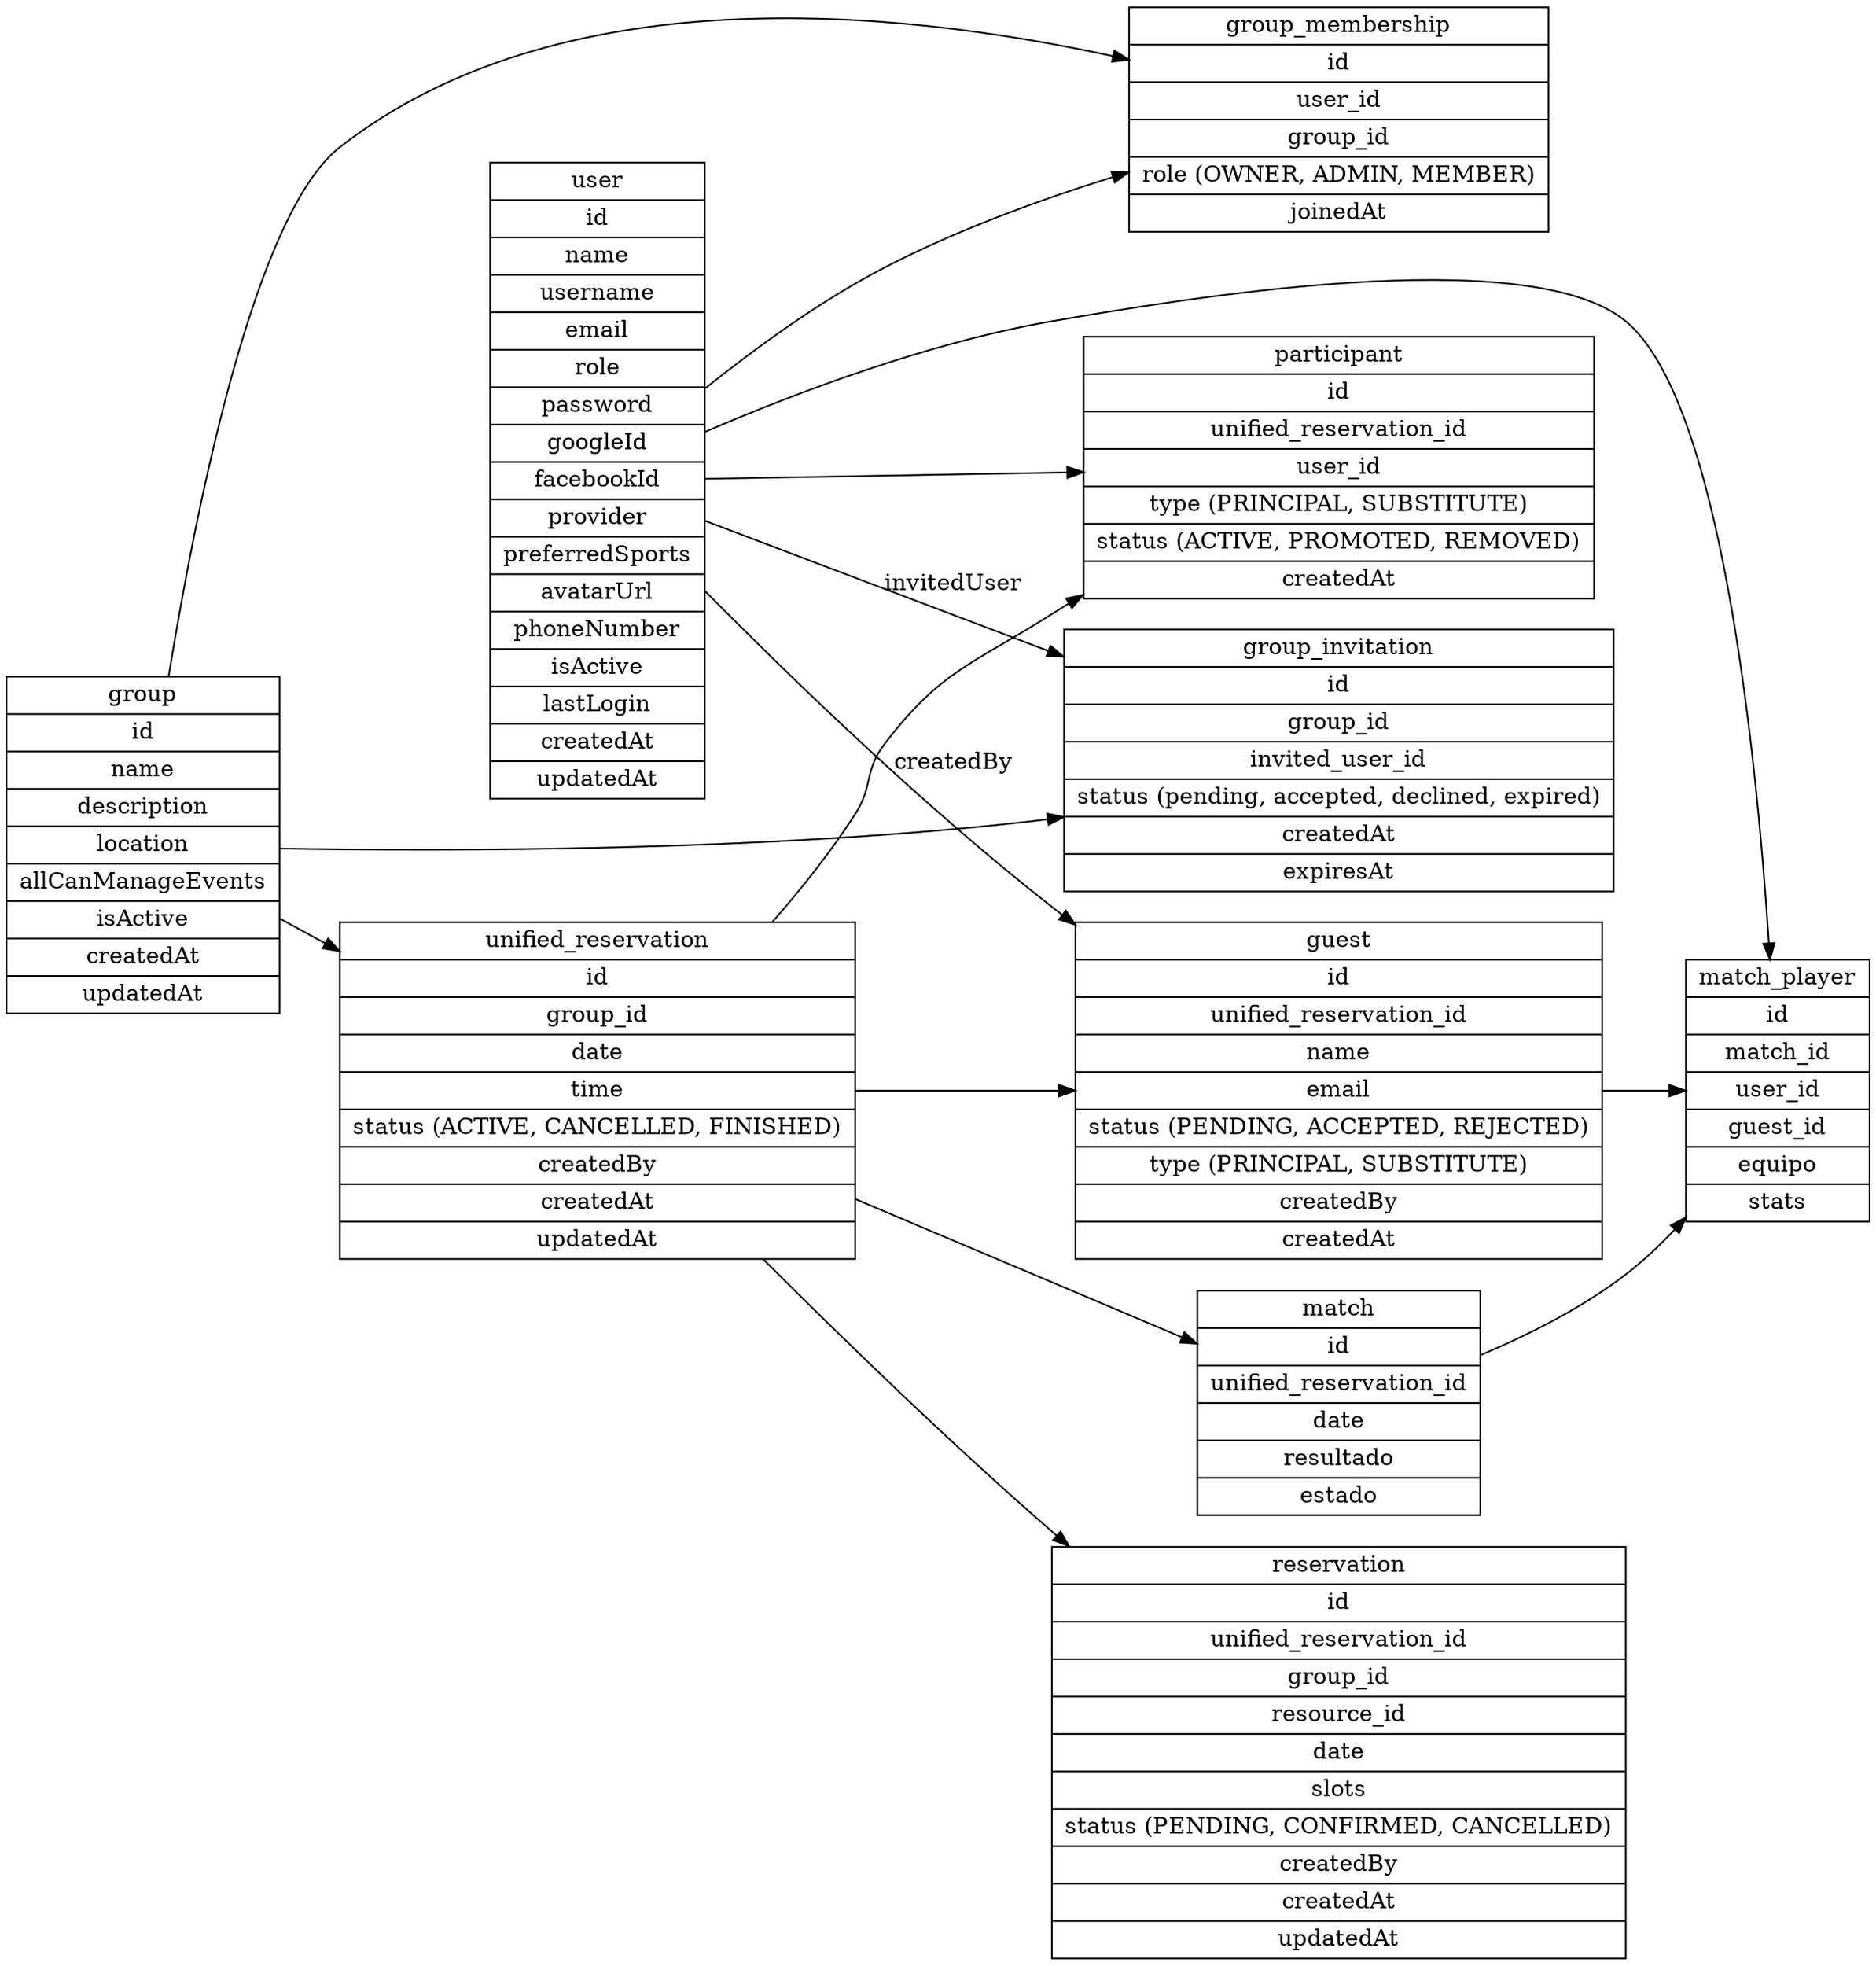 digraph {
  rankdir=LR;

  user [label="user | id | name | username | email | role | password | googleId | facebookId | provider | preferredSports | avatarUrl | phoneNumber | isActive | lastLogin | createdAt | updatedAt", shape=record];
  group [label="group | id | name | description | location | allCanManageEvents | isActive | createdAt | updatedAt", shape=record];
  group_membership [label="group_membership | id | user_id | group_id | role (OWNER, ADMIN, MEMBER) | joinedAt", shape=record];

  unified_reservation [label="unified_reservation | id | group_id | date | time | status (ACTIVE, CANCELLED, FINISHED) | createdBy | createdAt | updatedAt", shape=record];
  reservation [label="reservation | id | unified_reservation_id | group_id | resource_id | date | slots | status (PENDING, CONFIRMED, CANCELLED) | createdBy | createdAt | updatedAt", shape=record];

  participant [label="participant | id | unified_reservation_id | user_id | type (PRINCIPAL, SUBSTITUTE) | status (ACTIVE, PROMOTED, REMOVED) | createdAt", shape=record];
  guest [label="guest | id | unified_reservation_id | name | email | status (PENDING, ACCEPTED, REJECTED) | type (PRINCIPAL, SUBSTITUTE) | createdBy | createdAt", shape=record];

  match [label="match | id | unified_reservation_id | date | resultado | estado", shape=record];
  match_player [label="match_player | id | match_id | user_id | guest_id | equipo | stats", shape=record];

  group_invitation [label="group_invitation | id | group_id | invited_user_id | status (pending, accepted, declined, expired) | createdAt | expiresAt", shape=record];
  
  user -> group_membership;
  group -> group_membership;
  group -> unified_reservation;
  unified_reservation -> reservation;
  unified_reservation -> participant;
  unified_reservation -> guest;
  unified_reservation -> match;
  // lo quito por claridad del esquema final generado
  // user -> unified_reservation [label="createdBy"];
  match -> match_player;
  user -> match_player;
  guest -> match_player;
  user -> participant;
  user -> guest [label="createdBy"];
  group -> group_invitation;
  user -> group_invitation [label="invitedUser"];
  // lo quito por claridad del esquema final generado
  // user -> reservation [label="createdBy"];
}
